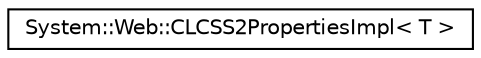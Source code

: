 digraph G
{
  edge [fontname="Helvetica",fontsize="10",labelfontname="Helvetica",labelfontsize="10"];
  node [fontname="Helvetica",fontsize="10",shape=record];
  rankdir="LR";
  Node1 [label="System::Web::CLCSS2PropertiesImpl\< T \>",height=0.2,width=0.4,color="black", fillcolor="white", style="filled",URL="$class_system_1_1_web_1_1_c_l_c_s_s2_properties_impl.html"];
}
